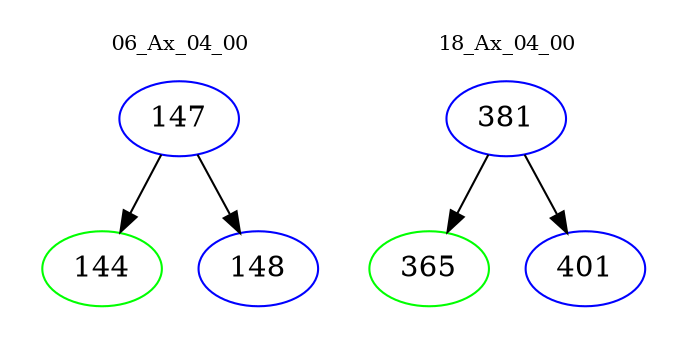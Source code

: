 digraph{
subgraph cluster_0 {
color = white
label = "06_Ax_04_00";
fontsize=10;
T0_147 [label="147", color="blue"]
T0_147 -> T0_144 [color="black"]
T0_144 [label="144", color="green"]
T0_147 -> T0_148 [color="black"]
T0_148 [label="148", color="blue"]
}
subgraph cluster_1 {
color = white
label = "18_Ax_04_00";
fontsize=10;
T1_381 [label="381", color="blue"]
T1_381 -> T1_365 [color="black"]
T1_365 [label="365", color="green"]
T1_381 -> T1_401 [color="black"]
T1_401 [label="401", color="blue"]
}
}
